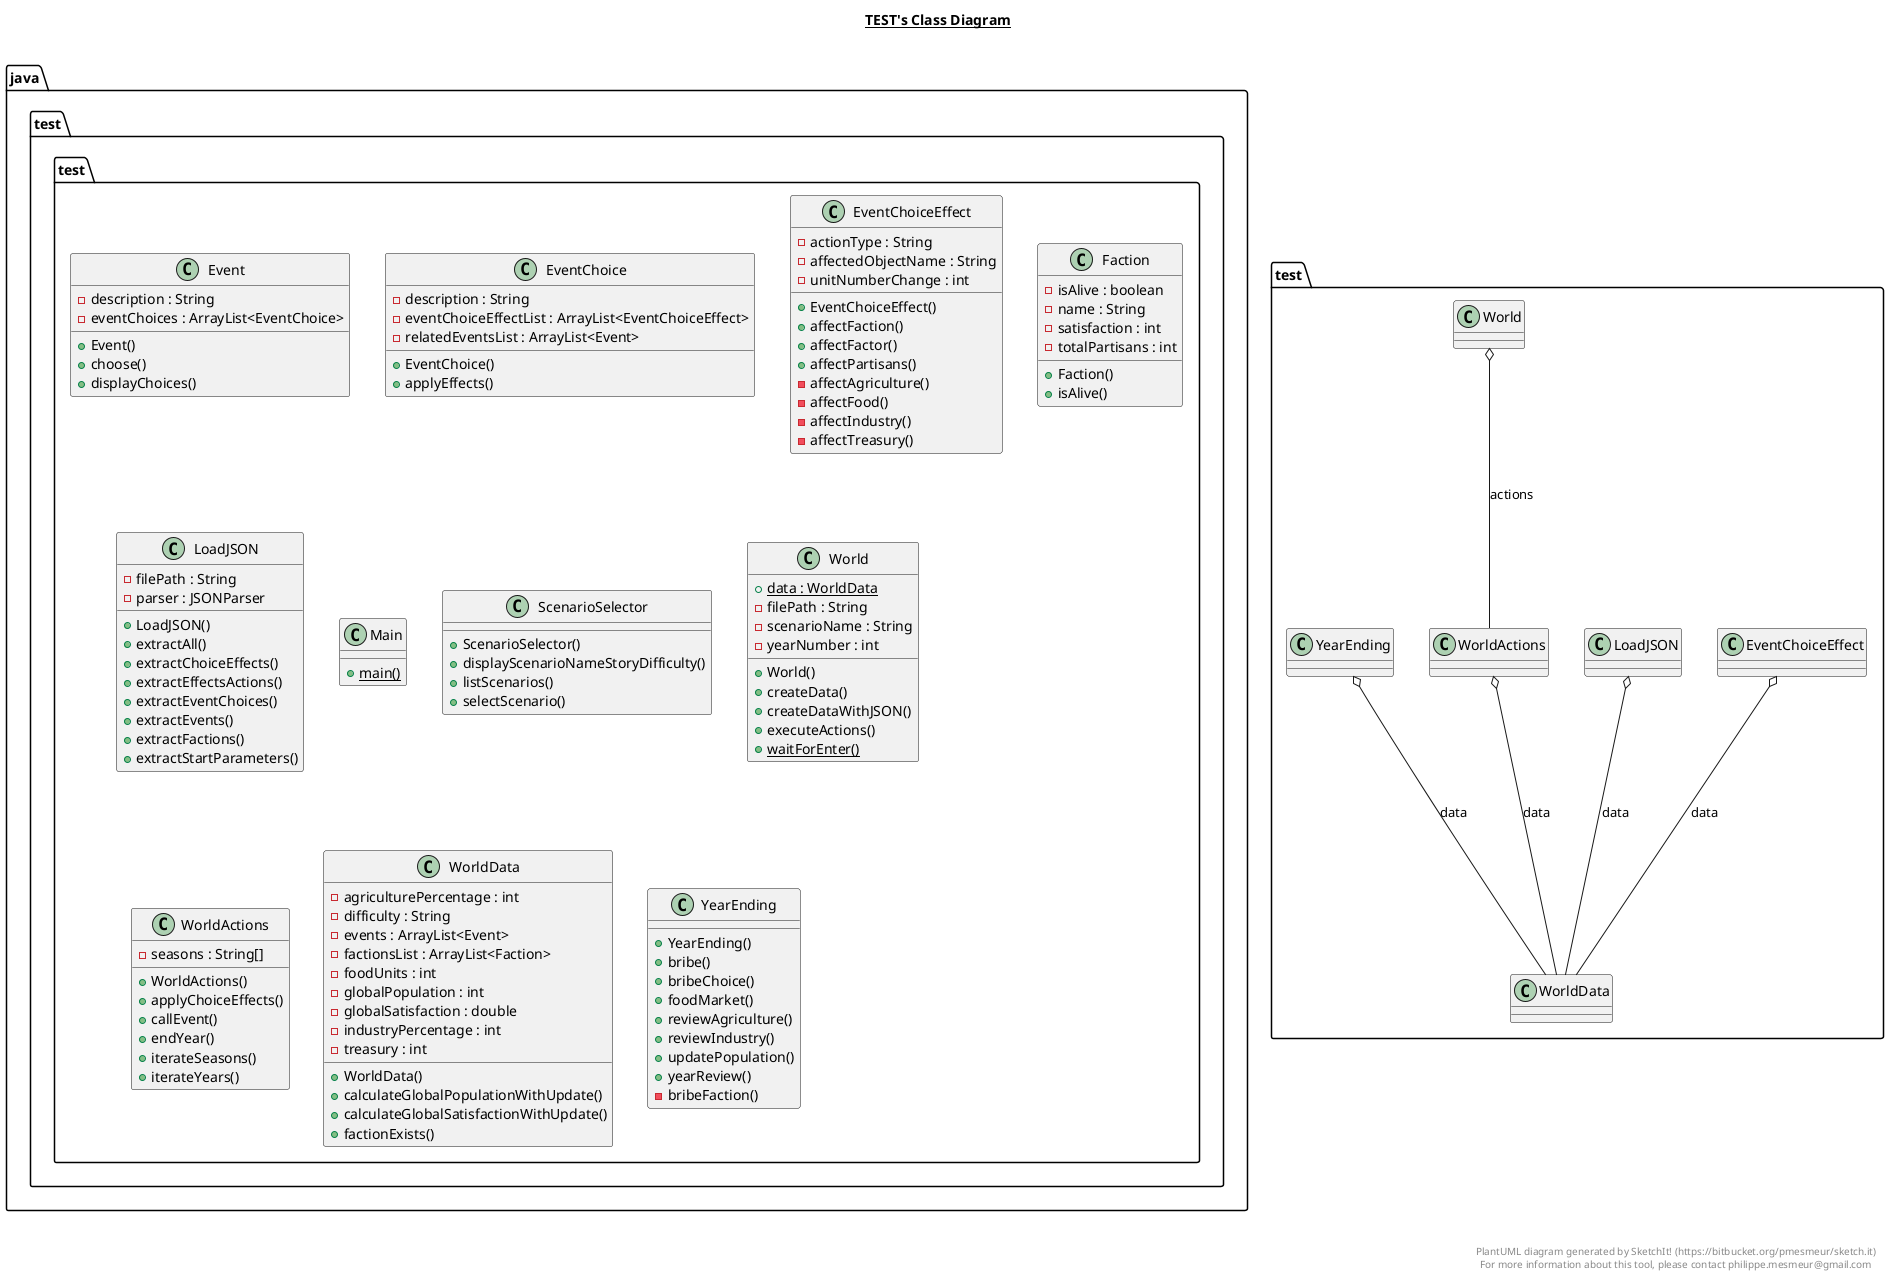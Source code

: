 @startuml

title __TEST's Class Diagram__\n

  namespace  java{
    namespace test {
      class test.Event {
          - description : String
          - eventChoices : ArrayList<EventChoice>
          + Event()
          + choose()
          + displayChoices()
      }
    }
  }
  

  namespace  java{
    namespace test {
      class test.EventChoice {
          - description : String
          - eventChoiceEffectList : ArrayList<EventChoiceEffect>
          - relatedEventsList : ArrayList<Event>
          + EventChoice()
          + applyEffects()
      }
    }
  }
  

  namespace  java{
    namespace test {
      class test.EventChoiceEffect {
          - actionType : String
          - affectedObjectName : String
          - unitNumberChange : int
          + EventChoiceEffect()
          + affectFaction()
          + affectFactor()
          + affectPartisans()
          - affectAgriculture()
          - affectFood()
          - affectIndustry()
          - affectTreasury()
      }
    }
  }
  

  namespace  java{
    namespace test {
      class test.Faction {
          - isAlive : boolean
          - name : String
          - satisfaction : int
          - totalPartisans : int
          + Faction()
          + isAlive()
      }
    }
  }
  

  namespace  java{
    namespace test {
      class test.LoadJSON {
          - filePath : String
          - parser : JSONParser
          + LoadJSON()
          + extractAll()
          + extractChoiceEffects()
          + extractEffectsActions()
          + extractEventChoices()
          + extractEvents()
          + extractFactions()
          + extractStartParameters()
      }
    }
  }
  

  namespace  java{
    namespace test {
      class test.Main {
          {static} + main()
      }
    }
  }
  

  namespace  java{
    namespace test {
      class test.ScenarioSelector {
          + ScenarioSelector()
          + displayScenarioNameStoryDifficulty()
          + listScenarios()
          + selectScenario()
      }
    }
  }
  

  namespace  java{
    namespace test {
      class test.World {
          {static} + data : WorldData
          - filePath : String
          - scenarioName : String
          - yearNumber : int
          + World()
          + createData()
          + createDataWithJSON()
          + executeActions()
          {static} + waitForEnter()
      }
    }
  }
  

  namespace  java{
    namespace test {
      class test.WorldActions {
          - seasons : String[]
          + WorldActions()
          + applyChoiceEffects()
          + callEvent()
          + endYear()
          + iterateSeasons()
          + iterateYears()
      }
    }
  }
  

  namespace  java{
    namespace test {
      class test.WorldData {
          - agriculturePercentage : int
          - difficulty : String
          - events : ArrayList<Event>
          - factionsList : ArrayList<Faction>
          - foodUnits : int
          - globalPopulation : int
          - globalSatisfaction : double
          - industryPercentage : int
          - treasury : int
          + WorldData()
          + calculateGlobalPopulationWithUpdate()
          + calculateGlobalSatisfactionWithUpdate()
          + factionExists()
      }
    }
  }
  

  namespace  java{
    namespace test {
      class test.YearEnding {
          + YearEnding()
          + bribe()
          + bribeChoice()
          + foodMarket()
          + reviewAgriculture()
          + reviewIndustry()
          + updatePopulation()
          + yearReview()
          - bribeFaction()
      }
    }
  }
  

  test.EventChoiceEffect o-- test.WorldData : data
  test.LoadJSON o-- test.WorldData : data
  test.World o-- test.WorldActions : actions
  test.WorldActions o-- test.WorldData : data
  test.YearEnding o-- test.WorldData : data


right footer


PlantUML diagram generated by SketchIt! (https://bitbucket.org/pmesmeur/sketch.it)
For more information about this tool, please contact philippe.mesmeur@gmail.com
endfooter

@enduml
